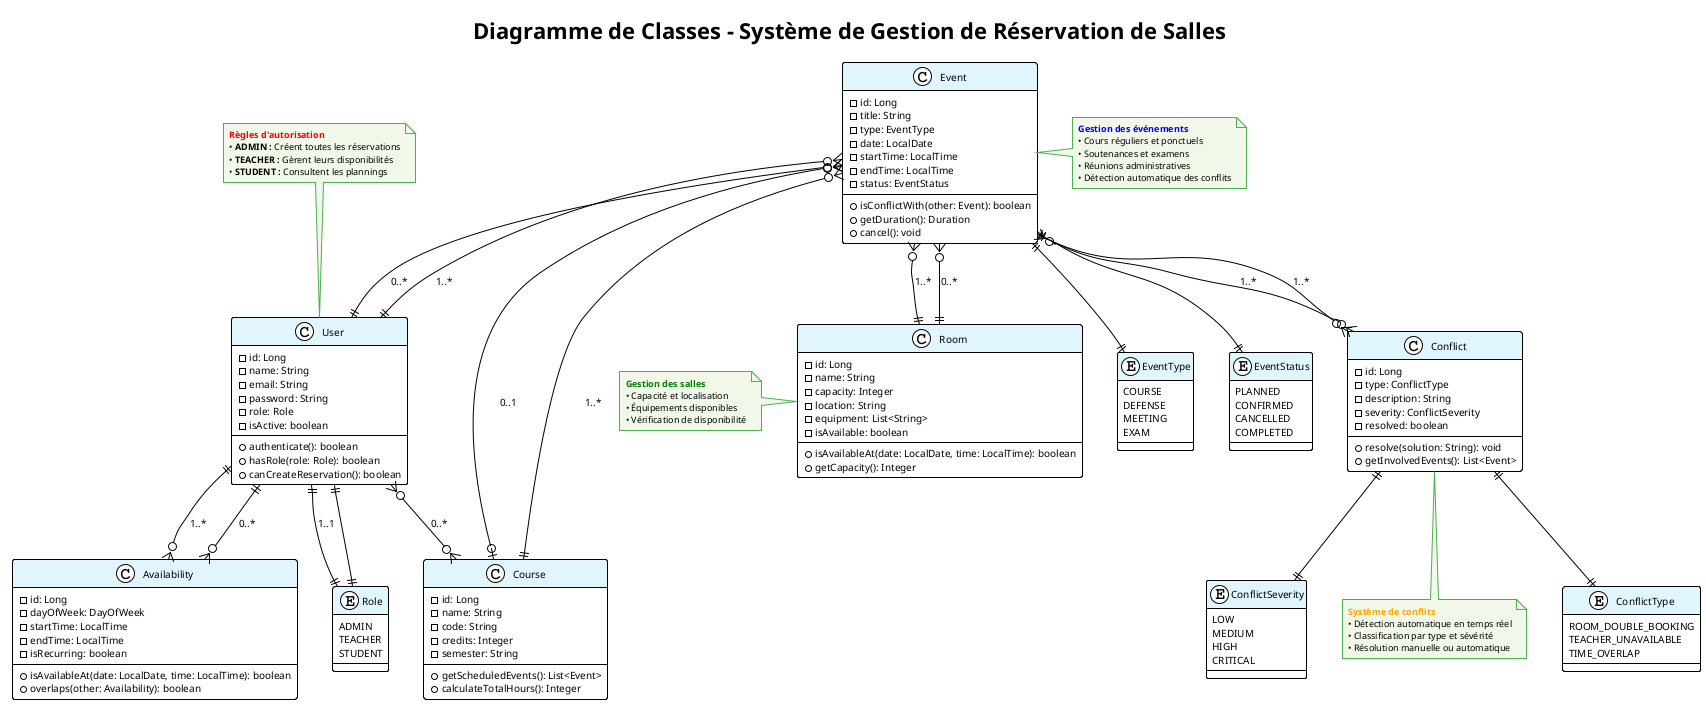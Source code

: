 @startuml
!theme plain

title Diagramme de Classes - Système de Gestion de Réservation de Salles

' Configuration des couleurs et styles pour une meilleure lisibilité
skinparam class {
    BackgroundColor White
    BorderColor Black
    FontSize 11
    AttributeFontSize 10
    MethodFontSize 10
    HeaderBackgroundColor #E1F5FE
}

skinparam enum {
    BackgroundColor #FFF3E0
    BorderColor #FF9800
    FontSize 10
}

skinparam note {
    BackgroundColor #F1F8E9
    BorderColor #4CAF50
    FontSize 9
}

skinparam arrow {
    Color Black
    FontSize 10
}

' ==================== ENTITÉS PRINCIPALES ====================

class User {
    - id: Long
    - name: String
    - email: String
    - password: String
    - role: Role
    - isActive: boolean
    --
    + authenticate(): boolean
    + hasRole(role: Role): boolean
    + canCreateReservation(): boolean
}

enum Role {
    ADMIN
    TEACHER
    STUDENT
}

class Room {
    - id: Long
    - name: String
    - capacity: Integer
    - location: String
    - equipment: List<String>
    - isAvailable: boolean
    --
    + isAvailableAt(date: LocalDate, time: LocalTime): boolean
    + getCapacity(): Integer
}

class Event {
    - id: Long
    - title: String
    - type: EventType
    - date: LocalDate
    - startTime: LocalTime
    - endTime: LocalTime
    - status: EventStatus
    --
    + isConflictWith(other: Event): boolean
    + getDuration(): Duration
    + cancel(): void
}

enum EventType {
    COURSE
    DEFENSE
    MEETING
    EXAM
}

enum EventStatus {
    PLANNED
    CONFIRMED
    CANCELLED
    COMPLETED
}

class Course {
    - id: Long
    - name: String
    - code: String
    - credits: Integer
    - semester: String
    --
    + getScheduledEvents(): List<Event>
    + calculateTotalHours(): Integer
}

class Availability {
    - id: Long
    - dayOfWeek: DayOfWeek
    - startTime: LocalTime
    - endTime: LocalTime
    - isRecurring: boolean
    --
    + isAvailableAt(date: LocalDate, time: LocalTime): boolean
    + overlaps(other: Availability): boolean
}

class Conflict {
    - id: Long
    - type: ConflictType
    - description: String
    - severity: ConflictSeverity
    - resolved: boolean
    --
    + resolve(solution: String): void
    + getInvolvedEvents(): List<Event>
}

enum ConflictType {
    ROOM_DOUBLE_BOOKING
    TEACHER_UNAVAILABLE
    TIME_OVERLAP
}

enum ConflictSeverity {
    LOW
    MEDIUM
    HIGH
    CRITICAL
}

' ==================== RELATIONS AVEC CARDINALITÉS ====================

' Relations User (1 User - N Events/Availabilities)
User ||--|| Role : "1..1"
User ||--o{ Event : "1..*" 
User ||--o{ Availability : "1..*"
User }o--o{ Course : "0..*"

' Relations Event (N Events - 1 Room, 1 Teacher, 0..1 Course)
Event }o--|| Room : "0..*"
Event }o--|| User : "0..*"
Event }o--o| Course : "0..1"
Event ||--o{ Conflict : "1..*"

' Relations Room (1 Room - N Events)
Room ||--o{ Event : "1..*"

' Relations Course (1 Course - N Events)
Course ||--o{ Event : "1..*"

' Relations Availability (N Availabilities - 1 User)
Availability }o--|| User : "0..*"

' Relations Conflict (N Conflicts - N Events)
Conflict }o--o{ Event : "1..*"

' Relations avec les énumérations
User ||--|| Role
Event ||--|| EventType
Event ||--|| EventStatus
Conflict ||--|| ConflictType
Conflict ||--|| ConflictSeverity

' ==================== NOTES EXPLICATIVES ====================

note top of User
  <b><color:red>Règles d'autorisation</color></b>
  • <b>ADMIN :</b> Créent toutes les réservations
  • <b>TEACHER :</b> Gèrent leurs disponibilités
  • <b>STUDENT :</b> Consultent les plannings
end note

note right of Event
  <b><color:blue>Gestion des événements</color></b>
  • Cours réguliers et ponctuels
  • Soutenances et examens
  • Réunions administratives
  • Détection automatique des conflits
end note

note bottom of Conflict
  <b><color:orange>Système de conflits</color></b>
  • Détection automatique en temps réel
  • Classification par type et sévérité
  • Résolution manuelle ou automatique
end note

note left of Room
  <b><color:green>Gestion des salles</color></b>
  • Capacité et localisation
  • Équipements disponibles
  • Vérification de disponibilité
end note

@enduml